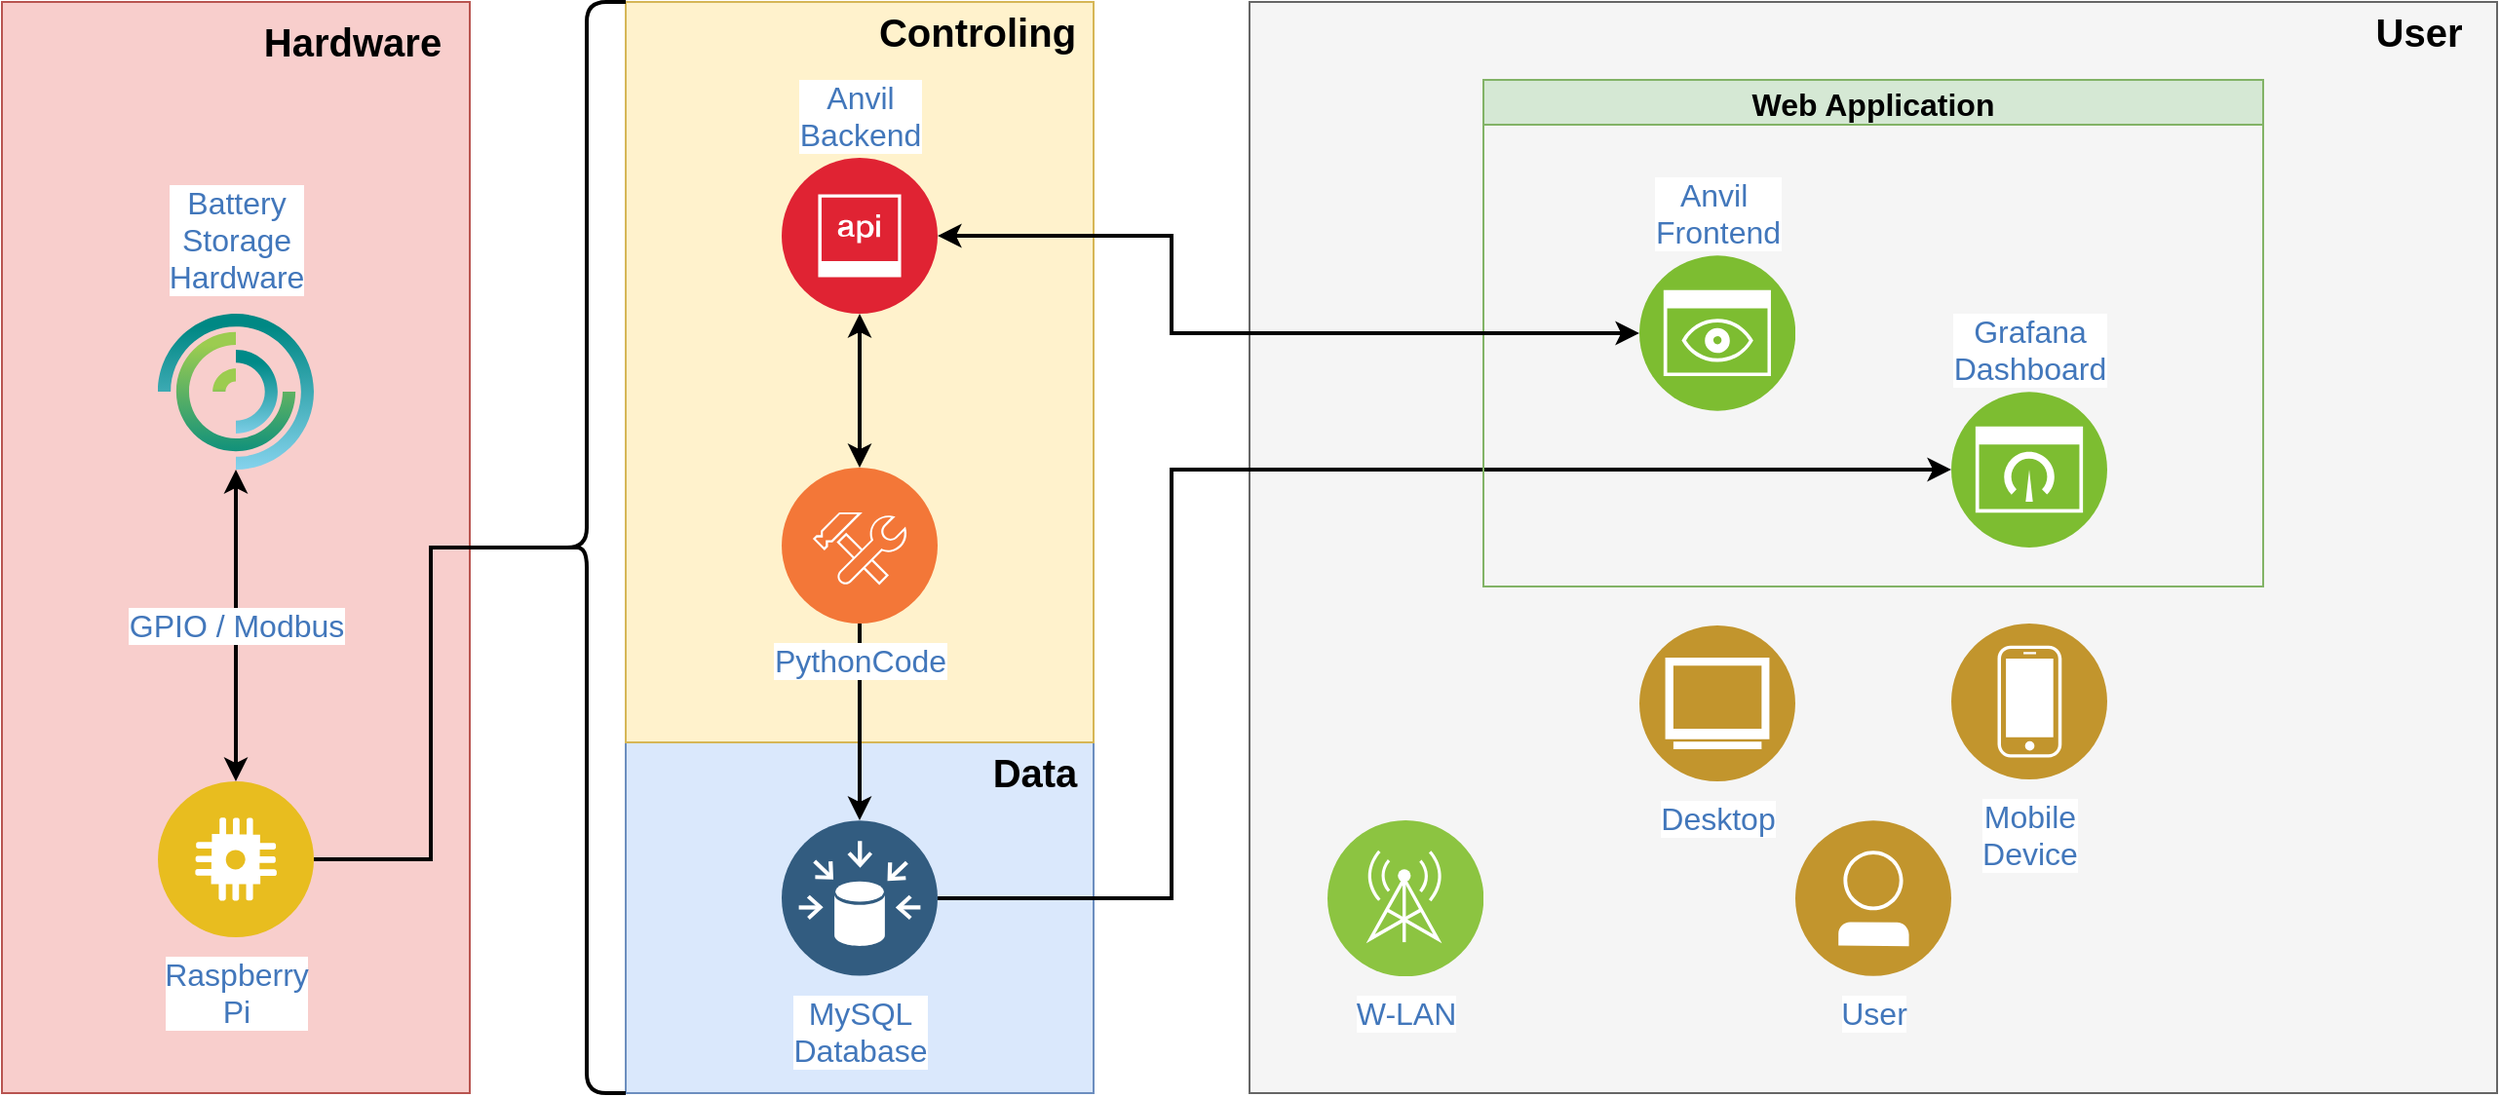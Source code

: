 <mxfile version="19.0.3" type="device"><diagram id="sYNKb1Mn6mOfVvj7l4Eq" name="Seite-1"><mxGraphModel dx="1673" dy="1065" grid="1" gridSize="20" guides="1" tooltips="1" connect="1" arrows="1" fold="1" page="1" pageScale="1" pageWidth="1600" pageHeight="900" math="0" shadow="0"><root><mxCell id="0"/><mxCell id="1" parent="0"/><mxCell id="ccwzg-8VADyR15ttm1Qh-37" value="" style="rounded=0;whiteSpace=wrap;html=1;fillColor=#f5f5f5;strokeColor=#666666;fontColor=#333333;" parent="1" vertex="1"><mxGeometry x="800" y="160" width="640" height="560" as="geometry"/></mxCell><mxCell id="ccwzg-8VADyR15ttm1Qh-35" value="" style="rounded=0;whiteSpace=wrap;html=1;fillColor=#dae8fc;strokeColor=#6c8ebf;" parent="1" vertex="1"><mxGeometry x="480" y="480" width="240" height="240" as="geometry"/></mxCell><mxCell id="ccwzg-8VADyR15ttm1Qh-34" value="" style="rounded=0;whiteSpace=wrap;html=1;fillColor=#fff2cc;strokeColor=#d6b656;" parent="1" vertex="1"><mxGeometry x="480" y="160" width="240" height="380" as="geometry"/></mxCell><mxCell id="ccwzg-8VADyR15ttm1Qh-42" value="" style="rounded=0;whiteSpace=wrap;html=1;rotation=0;fillColor=#f8cecc;strokeColor=#b85450;" parent="1" vertex="1"><mxGeometry x="160" y="160" width="240" height="560" as="geometry"/></mxCell><mxCell id="ccwzg-8VADyR15ttm1Qh-4" value="Desktop" style="aspect=fixed;perimeter=ellipsePerimeter;html=1;align=center;shadow=0;dashed=0;fontColor=#4277BB;labelBackgroundColor=#ffffff;fontSize=16;spacingTop=3;image;image=img/lib/ibm/users/browser.svg;" parent="1" vertex="1"><mxGeometry x="1000" y="480" width="80" height="80" as="geometry"/></mxCell><mxCell id="ccwzg-8VADyR15ttm1Qh-5" value="User" style="aspect=fixed;perimeter=ellipsePerimeter;html=1;align=center;shadow=0;dashed=0;fontColor=#4277BB;labelBackgroundColor=#ffffff;fontSize=16;spacingTop=3;image;image=img/lib/ibm/users/user.svg;" parent="1" vertex="1"><mxGeometry x="1080" y="580" width="80" height="80" as="geometry"/></mxCell><mxCell id="ccwzg-8VADyR15ttm1Qh-6" value="Mobile&lt;br&gt;Device" style="aspect=fixed;perimeter=ellipsePerimeter;html=1;align=center;shadow=0;dashed=0;fontColor=#4277BB;labelBackgroundColor=#ffffff;fontSize=16;spacingTop=3;image;image=img/lib/ibm/users/device.svg;" parent="1" vertex="1"><mxGeometry x="1160" y="479" width="80" height="80" as="geometry"/></mxCell><mxCell id="ccwzg-8VADyR15ttm1Qh-13" value="GPIO / Modbus" style="edgeStyle=orthogonalEdgeStyle;rounded=0;orthogonalLoop=1;jettySize=auto;html=1;exitX=0.5;exitY=0;exitDx=0;exitDy=0;entryX=0.5;entryY=1;entryDx=0;entryDy=0;startArrow=classic;startFill=1;fontColor=#4277BB;fontSize=16;strokeWidth=2;" parent="1" source="jRVDC8kL5A8DN70GEuKb-19" target="ccwzg-8VADyR15ttm1Qh-12" edge="1"><mxGeometry relative="1" as="geometry"><mxPoint x="280" y="560" as="sourcePoint"/></mxGeometry></mxCell><mxCell id="jRVDC8kL5A8DN70GEuKb-14" style="edgeStyle=orthogonalEdgeStyle;rounded=0;orthogonalLoop=1;jettySize=auto;html=1;exitX=1;exitY=0.5;exitDx=0;exitDy=0;entryX=0;entryY=0.5;entryDx=0;entryDy=0;fontSize=16;fontColor=default;startArrow=none;startFill=0;endArrow=classic;endFill=1;strokeWidth=2;" edge="1" parent="1" source="ccwzg-8VADyR15ttm1Qh-10" target="ccwzg-8VADyR15ttm1Qh-21"><mxGeometry relative="1" as="geometry"><Array as="points"><mxPoint x="760" y="620"/><mxPoint x="760" y="400"/></Array></mxGeometry></mxCell><mxCell id="ccwzg-8VADyR15ttm1Qh-10" value="&lt;font style=&quot;font-size: 16px;&quot;&gt;MySQL&lt;br&gt;Database&lt;/font&gt;" style="aspect=fixed;perimeter=ellipsePerimeter;html=1;align=center;shadow=0;dashed=0;fontColor=#4277BB;labelBackgroundColor=#ffffff;fontSize=12;spacingTop=3;image;image=img/lib/ibm/data/data_sources.svg;verticalAlign=top;" parent="1" vertex="1"><mxGeometry x="560" y="580" width="80" height="80" as="geometry"/></mxCell><mxCell id="ccwzg-8VADyR15ttm1Qh-12" value="&lt;font style=&quot;font-size: 16px;&quot;&gt;Battery&lt;br&gt;Storage&lt;br&gt;Hardware&lt;br&gt;&lt;/font&gt;" style="aspect=fixed;perimeter=ellipsePerimeter;html=1;align=center;shadow=0;dashed=0;fontColor=#4277BB;labelBackgroundColor=none;fontSize=12;spacingTop=3;image;image=img/lib/ibm/vpc/PowerInstance.svg;labelPosition=center;verticalLabelPosition=top;verticalAlign=middle;" parent="1" vertex="1"><mxGeometry x="240" y="320" width="80" height="80" as="geometry"/></mxCell><mxCell id="ccwzg-8VADyR15ttm1Qh-26" value="W-LAN" style="aspect=fixed;perimeter=ellipsePerimeter;html=1;align=center;shadow=0;dashed=0;fontColor=#4277BB;labelBackgroundColor=#ffffff;fontSize=16;spacingTop=3;image;image=img/lib/ibm/infrastructure/mobile_provider_network.svg;labelPosition=center;verticalLabelPosition=bottom;verticalAlign=top;" parent="1" vertex="1"><mxGeometry x="840" y="580" width="80" height="80" as="geometry"/></mxCell><mxCell id="ccwzg-8VADyR15ttm1Qh-33" value="&lt;b&gt;&lt;font style=&quot;font-size: 20px;&quot;&gt;Controling&lt;/font&gt;&lt;/b&gt;" style="text;html=1;strokeColor=none;fillColor=none;align=center;verticalAlign=middle;whiteSpace=wrap;rounded=0;" parent="1" vertex="1"><mxGeometry x="601" y="160" width="119" height="30" as="geometry"/></mxCell><mxCell id="ccwzg-8VADyR15ttm1Qh-36" value="&lt;b&gt;&lt;font style=&quot;font-size: 20px;&quot;&gt;Data&lt;/font&gt;&lt;br&gt;&lt;/b&gt;" style="text;html=1;strokeColor=none;fillColor=none;align=center;verticalAlign=middle;whiteSpace=wrap;rounded=0;" parent="1" vertex="1"><mxGeometry x="660" y="540" width="60" height="30" as="geometry"/></mxCell><mxCell id="ccwzg-8VADyR15ttm1Qh-38" value="&lt;b&gt;&lt;font style=&quot;font-size: 20px;&quot;&gt;User&lt;/font&gt;&lt;/b&gt;" style="text;html=1;strokeColor=none;fillColor=none;align=center;verticalAlign=middle;whiteSpace=wrap;rounded=0;" parent="1" vertex="1"><mxGeometry x="1360" y="160" width="80" height="30" as="geometry"/></mxCell><mxCell id="ccwzg-8VADyR15ttm1Qh-43" value="&lt;b&gt;&lt;font style=&quot;font-size: 20px;&quot;&gt;Hardware&lt;/font&gt;&lt;/b&gt;" style="text;html=1;strokeColor=none;fillColor=none;align=center;verticalAlign=middle;whiteSpace=wrap;rounded=0;" parent="1" vertex="1"><mxGeometry x="280" y="160" width="120" height="40" as="geometry"/></mxCell><mxCell id="jRVDC8kL5A8DN70GEuKb-1" value="Web Application" style="swimlane;labelBackgroundColor=none;labelBorderColor=none;fillColor=#d5e8d4;strokeColor=#82b366;fontSize=16;" vertex="1" parent="1"><mxGeometry x="920" y="200" width="400" height="260" as="geometry"/></mxCell><mxCell id="ccwzg-8VADyR15ttm1Qh-15" value="&lt;font style=&quot;font-size: 16px;&quot;&gt;Anvil&amp;nbsp;&lt;br&gt;Frontend&lt;/font&gt;" style="aspect=fixed;perimeter=ellipsePerimeter;html=1;align=center;shadow=0;dashed=0;fontColor=#4277BB;labelBackgroundColor=#ffffff;fontSize=12;spacingTop=3;image;image=img/lib/ibm/infrastructure/monitoring.svg;labelPosition=center;verticalLabelPosition=top;verticalAlign=bottom;" parent="jRVDC8kL5A8DN70GEuKb-1" vertex="1"><mxGeometry x="80" y="90" width="80" height="80" as="geometry"/></mxCell><mxCell id="ccwzg-8VADyR15ttm1Qh-21" value="Grafana&lt;br style=&quot;font-size: 16px;&quot;&gt;Dashboard" style="aspect=fixed;perimeter=ellipsePerimeter;html=1;align=center;shadow=0;dashed=0;fontColor=#4277BB;labelBackgroundColor=#ffffff;fontSize=16;spacingTop=3;image;image=img/lib/ibm/infrastructure/dashboard.svg;labelPosition=center;verticalLabelPosition=top;verticalAlign=bottom;" parent="jRVDC8kL5A8DN70GEuKb-1" vertex="1"><mxGeometry x="240" y="160" width="80" height="80" as="geometry"/></mxCell><mxCell id="jRVDC8kL5A8DN70GEuKb-17" value="" style="edgeStyle=orthogonalEdgeStyle;rounded=0;orthogonalLoop=1;jettySize=auto;html=1;fontSize=16;fontColor=default;startArrow=none;startFill=0;endArrow=classic;endFill=1;strokeWidth=2;" edge="1" parent="1" source="ccwzg-8VADyR15ttm1Qh-27" target="ccwzg-8VADyR15ttm1Qh-10"><mxGeometry relative="1" as="geometry"/></mxCell><mxCell id="ccwzg-8VADyR15ttm1Qh-27" value="PythonCode" style="aspect=fixed;perimeter=ellipsePerimeter;html=1;align=center;shadow=0;dashed=0;fontColor=#4277BB;labelBackgroundColor=#ffffff;fontSize=16;spacingTop=3;image;image=img/lib/ibm/devops/configuration_management.svg;labelPosition=center;verticalLabelPosition=bottom;verticalAlign=top;" parent="1" vertex="1"><mxGeometry x="560" y="399" width="80" height="80" as="geometry"/></mxCell><mxCell id="jRVDC8kL5A8DN70GEuKb-13" style="edgeStyle=orthogonalEdgeStyle;rounded=0;orthogonalLoop=1;jettySize=auto;html=1;exitX=1;exitY=0.5;exitDx=0;exitDy=0;entryX=0;entryY=0.5;entryDx=0;entryDy=0;fontSize=16;fontColor=default;startArrow=classic;startFill=1;endArrow=classic;endFill=1;strokeWidth=2;" edge="1" parent="1" source="ccwzg-8VADyR15ttm1Qh-7" target="ccwzg-8VADyR15ttm1Qh-15"><mxGeometry relative="1" as="geometry"><Array as="points"><mxPoint x="760" y="280"/><mxPoint x="760" y="330"/></Array></mxGeometry></mxCell><mxCell id="jRVDC8kL5A8DN70GEuKb-16" style="edgeStyle=orthogonalEdgeStyle;rounded=0;orthogonalLoop=1;jettySize=auto;html=1;exitX=0.5;exitY=1;exitDx=0;exitDy=0;entryX=0.5;entryY=0;entryDx=0;entryDy=0;fontSize=16;fontColor=default;startArrow=classic;startFill=1;endArrow=classic;endFill=1;strokeWidth=2;" edge="1" parent="1" source="ccwzg-8VADyR15ttm1Qh-7" target="ccwzg-8VADyR15ttm1Qh-27"><mxGeometry relative="1" as="geometry"/></mxCell><mxCell id="ccwzg-8VADyR15ttm1Qh-7" value="Anvil&lt;br&gt;Backend" style="aspect=fixed;perimeter=ellipsePerimeter;html=1;align=center;shadow=0;dashed=0;fontColor=#4277BB;labelBackgroundColor=#ffffff;fontSize=16;spacingTop=3;image;image=img/lib/ibm/security/api_security.svg;labelPosition=center;verticalLabelPosition=top;verticalAlign=bottom;" parent="1" vertex="1"><mxGeometry x="560" y="240" width="80" height="80" as="geometry"/></mxCell><mxCell id="jRVDC8kL5A8DN70GEuKb-10" style="edgeStyle=orthogonalEdgeStyle;rounded=0;orthogonalLoop=1;jettySize=auto;html=1;exitX=0.1;exitY=0.5;exitDx=0;exitDy=0;exitPerimeter=0;entryX=1;entryY=0.5;entryDx=0;entryDy=0;fontSize=16;fontColor=default;startArrow=none;startFill=0;strokeWidth=2;endArrow=none;endFill=0;" edge="1" parent="1" source="jRVDC8kL5A8DN70GEuKb-9" target="jRVDC8kL5A8DN70GEuKb-19"><mxGeometry relative="1" as="geometry"><mxPoint x="320.0" y="600" as="targetPoint"/></mxGeometry></mxCell><mxCell id="jRVDC8kL5A8DN70GEuKb-9" value="" style="shape=curlyBracket;whiteSpace=wrap;html=1;rounded=1;labelBackgroundColor=none;labelBorderColor=none;fontSize=16;fontColor=default;strokeWidth=2;" vertex="1" parent="1"><mxGeometry x="440" y="160" width="40" height="560" as="geometry"/></mxCell><mxCell id="jRVDC8kL5A8DN70GEuKb-19" value="&lt;font style=&quot;font-size: 16px;&quot;&gt;Raspberry&lt;br&gt;Pi&lt;/font&gt;" style="aspect=fixed;perimeter=ellipsePerimeter;html=1;align=center;shadow=0;dashed=0;fontColor=#4277BB;labelBackgroundColor=#ffffff;fontSize=12;spacingTop=3;image;image=img/lib/ibm/applications/iot_application.svg;labelBorderColor=none;strokeWidth=2;" vertex="1" parent="1"><mxGeometry x="240" y="560" width="80" height="80" as="geometry"/></mxCell></root></mxGraphModel></diagram></mxfile>